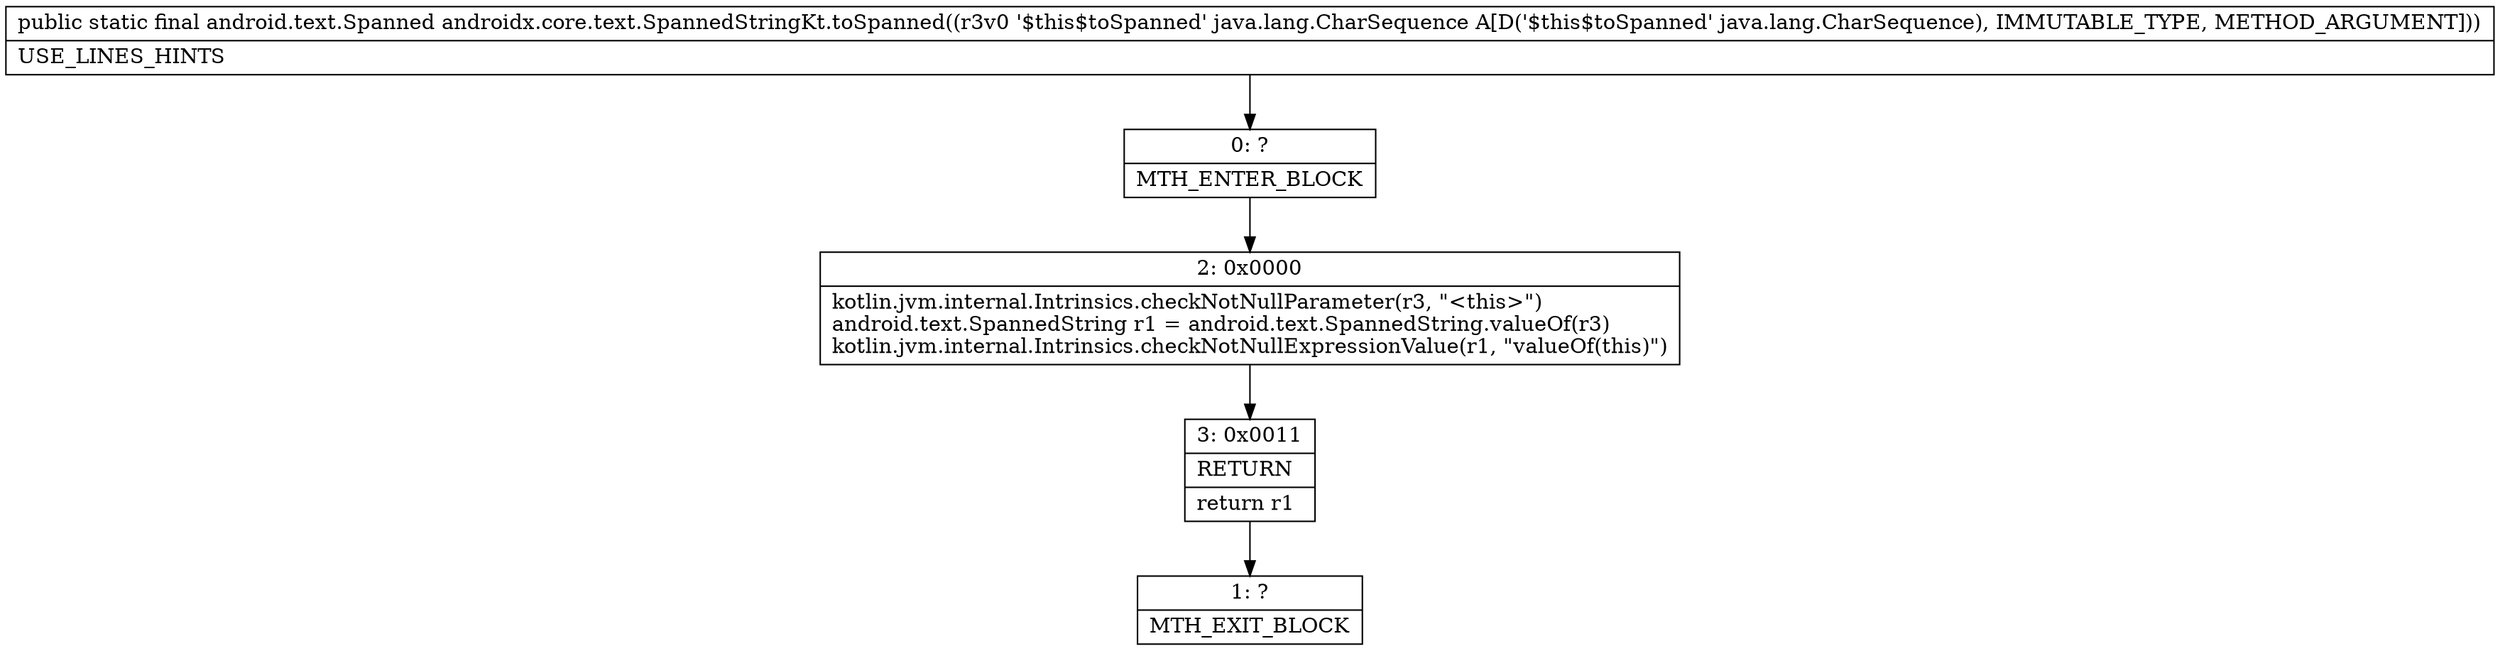 digraph "CFG forandroidx.core.text.SpannedStringKt.toSpanned(Ljava\/lang\/CharSequence;)Landroid\/text\/Spanned;" {
Node_0 [shape=record,label="{0\:\ ?|MTH_ENTER_BLOCK\l}"];
Node_2 [shape=record,label="{2\:\ 0x0000|kotlin.jvm.internal.Intrinsics.checkNotNullParameter(r3, \"\<this\>\")\landroid.text.SpannedString r1 = android.text.SpannedString.valueOf(r3)\lkotlin.jvm.internal.Intrinsics.checkNotNullExpressionValue(r1, \"valueOf(this)\")\l}"];
Node_3 [shape=record,label="{3\:\ 0x0011|RETURN\l|return r1\l}"];
Node_1 [shape=record,label="{1\:\ ?|MTH_EXIT_BLOCK\l}"];
MethodNode[shape=record,label="{public static final android.text.Spanned androidx.core.text.SpannedStringKt.toSpanned((r3v0 '$this$toSpanned' java.lang.CharSequence A[D('$this$toSpanned' java.lang.CharSequence), IMMUTABLE_TYPE, METHOD_ARGUMENT]))  | USE_LINES_HINTS\l}"];
MethodNode -> Node_0;Node_0 -> Node_2;
Node_2 -> Node_3;
Node_3 -> Node_1;
}

